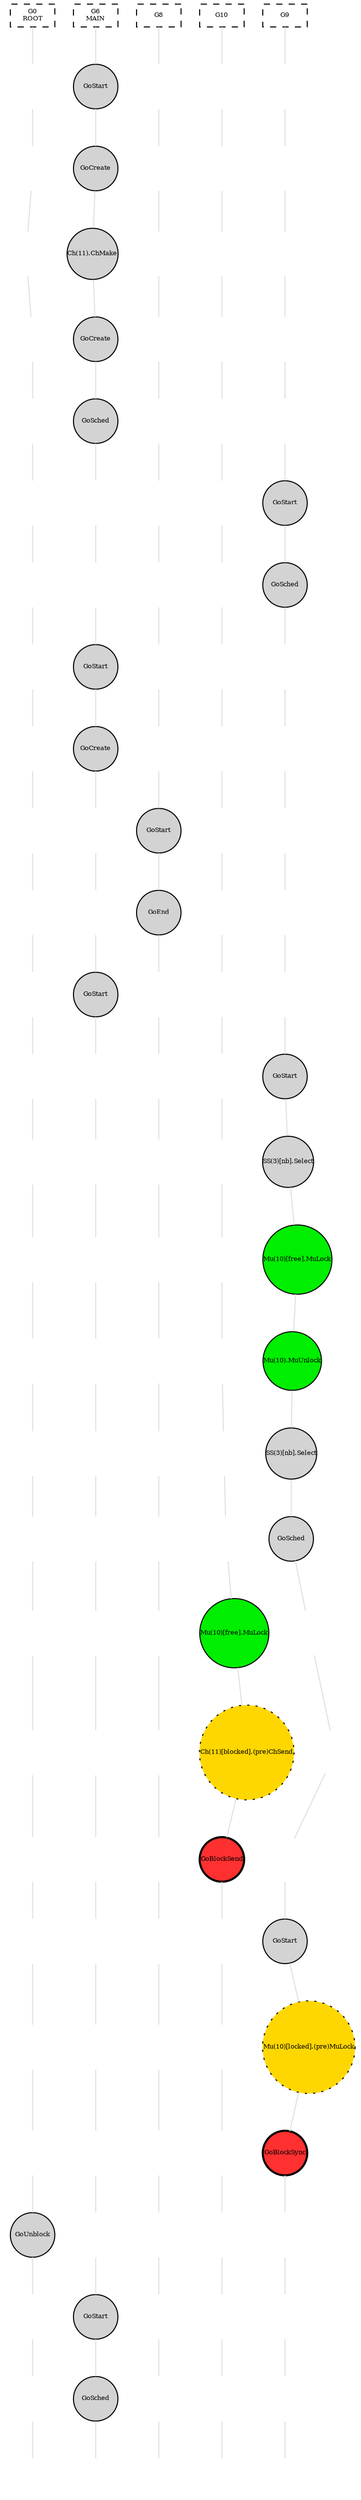 digraph G{
	rankdir=TB
	subgraph{
		node [margin=0 fontsize=6 width=0.6 height=0.3 shape=box style=dashed fixedsize=true]
		rank=same;
		rankdir=LR
		"-1,0" [label="G0\nROOT"]
		"-1,1" [label="G6\nMAIN"]
		"-1,2" [label="G8"]
		"-1,3" [label="G10"]
		"-1,4" [label="G9"]

		edge [dir=none, style=invis]
		"-1,0" -> "-1,1"
		"-1,1" -> "-1,2"
		"-1,2" -> "-1,3"
		"-1,3" -> "-1,4"	}

	subgraph{
		node [margin=0 fontsize=6 width=0.6 shape=circle style=invis]
		rank=same;
		rankdir=LR

		"0,0" 
		"0,1" [label="GoStart",style=filled]
		"0,2" 
		"0,3" 
		"0,4" 

		edge [dir=none, style=invis]
		"0,0" -> "0,1"
		"0,1" -> "0,2"
		"0,2" -> "0,3"
		"0,3" -> "0,4"	}

	subgraph{
		node [margin=0 fontsize=6 width=0.6 shape=circle style=invis]
		rank=same;
		rankdir=LR

		"1,0" 
		"1,1" [label="GoCreate",style=filled]
		"1,2" 
		"1,3" 
		"1,4" 

		edge [dir=none, style=invis]
		"1,0" -> "1,1"
		"1,1" -> "1,2"
		"1,2" -> "1,3"
		"1,3" -> "1,4"	}

	subgraph{
		node [margin=0 fontsize=6 width=0.6 shape=circle style=invis]
		rank=same;
		rankdir=LR

		"2,0" 
		"2,1" [label="Ch(11).ChMake",style=filled]
		"2,2" 
		"2,3" 
		"2,4" 

		edge [dir=none, style=invis]
		"2,0" -> "2,1"
		"2,1" -> "2,2"
		"2,2" -> "2,3"
		"2,3" -> "2,4"	}

	subgraph{
		node [margin=0 fontsize=6 width=0.6 shape=circle style=invis]
		rank=same;
		rankdir=LR

		"3,0" 
		"3,1" [label="GoCreate",style=filled]
		"3,2" 
		"3,3" 
		"3,4" 

		edge [dir=none, style=invis]
		"3,0" -> "3,1"
		"3,1" -> "3,2"
		"3,2" -> "3,3"
		"3,3" -> "3,4"	}

	subgraph{
		node [margin=0 fontsize=6 width=0.6 shape=circle style=invis]
		rank=same;
		rankdir=LR

		"4,0" 
		"4,1" [label="GoSched",style=filled]
		"4,2" 
		"4,3" 
		"4,4" 

		edge [dir=none, style=invis]
		"4,0" -> "4,1"
		"4,1" -> "4,2"
		"4,2" -> "4,3"
		"4,3" -> "4,4"	}

	subgraph{
		node [margin=0 fontsize=6 width=0.6 shape=circle style=invis]
		rank=same;
		rankdir=LR

		"5,0" 
		"5,1" 
		"5,2" 
		"5,3" 
		"5,4" [label="GoStart",style=filled]

		edge [dir=none, style=invis]
		"5,0" -> "5,1"
		"5,1" -> "5,2"
		"5,2" -> "5,3"
		"5,3" -> "5,4"	}

	subgraph{
		node [margin=0 fontsize=6 width=0.6 shape=circle style=invis]
		rank=same;
		rankdir=LR

		"6,0" 
		"6,1" 
		"6,2" 
		"6,3" 
		"6,4" [label="GoSched",style=filled]

		edge [dir=none, style=invis]
		"6,0" -> "6,1"
		"6,1" -> "6,2"
		"6,2" -> "6,3"
		"6,3" -> "6,4"	}

	subgraph{
		node [margin=0 fontsize=6 width=0.6 shape=circle style=invis]
		rank=same;
		rankdir=LR

		"7,0" 
		"7,1" [label="GoStart",style=filled]
		"7,2" 
		"7,3" 
		"7,4" 

		edge [dir=none, style=invis]
		"7,0" -> "7,1"
		"7,1" -> "7,2"
		"7,2" -> "7,3"
		"7,3" -> "7,4"	}

	subgraph{
		node [margin=0 fontsize=6 width=0.6 shape=circle style=invis]
		rank=same;
		rankdir=LR

		"8,0" 
		"8,1" [label="GoCreate",style=filled]
		"8,2" 
		"8,3" 
		"8,4" 

		edge [dir=none, style=invis]
		"8,0" -> "8,1"
		"8,1" -> "8,2"
		"8,2" -> "8,3"
		"8,3" -> "8,4"	}

	subgraph{
		node [margin=0 fontsize=6 width=0.6 shape=circle style=invis]
		rank=same;
		rankdir=LR

		"9,0" 
		"9,1" 
		"9,2" [label="GoStart",style=filled]
		"9,3" 
		"9,4" 

		edge [dir=none, style=invis]
		"9,0" -> "9,1"
		"9,1" -> "9,2"
		"9,2" -> "9,3"
		"9,3" -> "9,4"	}

	subgraph{
		node [margin=0 fontsize=6 width=0.6 shape=circle style=invis]
		rank=same;
		rankdir=LR

		"10,0" 
		"10,1" 
		"10,2" [label="GoEnd",style=filled]
		"10,3" 
		"10,4" 

		edge [dir=none, style=invis]
		"10,0" -> "10,1"
		"10,1" -> "10,2"
		"10,2" -> "10,3"
		"10,3" -> "10,4"	}

	subgraph{
		node [margin=0 fontsize=6 width=0.6 shape=circle style=invis]
		rank=same;
		rankdir=LR

		"11,0" 
		"11,1" [label="GoStart",style=filled]
		"11,2" 
		"11,3" 
		"11,4" 

		edge [dir=none, style=invis]
		"11,0" -> "11,1"
		"11,1" -> "11,2"
		"11,2" -> "11,3"
		"11,3" -> "11,4"	}

	subgraph{
		node [margin=0 fontsize=6 width=0.6 shape=circle style=invis]
		rank=same;
		rankdir=LR

		"12,0" 
		"12,1" 
		"12,2" 
		"12,3" 
		"12,4" [label="GoStart",style=filled]

		edge [dir=none, style=invis]
		"12,0" -> "12,1"
		"12,1" -> "12,2"
		"12,2" -> "12,3"
		"12,3" -> "12,4"	}

	subgraph{
		node [margin=0 fontsize=6 width=0.6 shape=circle style=invis]
		rank=same;
		rankdir=LR

		"13,0" 
		"13,1" 
		"13,2" 
		"13,3" 
		"13,4" [label="SS(3)[nb].Select",style=filled]

		edge [dir=none, style=invis]
		"13,0" -> "13,1"
		"13,1" -> "13,2"
		"13,2" -> "13,3"
		"13,3" -> "13,4"	}

	subgraph{
		node [margin=0 fontsize=6 width=0.6 shape=circle style=invis]
		rank=same;
		rankdir=LR

		"14,0" 
		"14,1" 
		"14,2" 
		"14,3" 
		"14,4" [label="Mu(10)[free].MuLock",style="filled", fillcolor=green2]

		edge [dir=none, style=invis]
		"14,0" -> "14,1"
		"14,1" -> "14,2"
		"14,2" -> "14,3"
		"14,3" -> "14,4"	}

	subgraph{
		node [margin=0 fontsize=6 width=0.6 shape=circle style=invis]
		rank=same;
		rankdir=LR

		"15,0" 
		"15,1" 
		"15,2" 
		"15,3" 
		"15,4" [label="Mu(10).MuUnlock",style="filled", fillcolor=green2]

		edge [dir=none, style=invis]
		"15,0" -> "15,1"
		"15,1" -> "15,2"
		"15,2" -> "15,3"
		"15,3" -> "15,4"	}

	subgraph{
		node [margin=0 fontsize=6 width=0.6 shape=circle style=invis]
		rank=same;
		rankdir=LR

		"16,0" 
		"16,1" 
		"16,2" 
		"16,3" 
		"16,4" [label="SS(3)[nb].Select",style=filled]

		edge [dir=none, style=invis]
		"16,0" -> "16,1"
		"16,1" -> "16,2"
		"16,2" -> "16,3"
		"16,3" -> "16,4"	}

	subgraph{
		node [margin=0 fontsize=6 width=0.6 shape=circle style=invis]
		rank=same;
		rankdir=LR

		"17,0" 
		"17,1" 
		"17,2" 
		"17,3" 
		"17,4" [label="GoSched",style=filled]

		edge [dir=none, style=invis]
		"17,0" -> "17,1"
		"17,1" -> "17,2"
		"17,2" -> "17,3"
		"17,3" -> "17,4"	}

	subgraph{
		node [margin=0 fontsize=6 width=0.6 shape=circle style=invis]
		rank=same;
		rankdir=LR

		"18,0" 
		"18,1" 
		"18,2" 
		"18,3" [label="Mu(10)[free].MuLock",style="filled", fillcolor=green2]
		"18,4" 

		edge [dir=none, style=invis]
		"18,0" -> "18,1"
		"18,1" -> "18,2"
		"18,2" -> "18,3"
		"18,3" -> "18,4"	}

	subgraph{
		node [margin=0 fontsize=6 width=0.6 shape=circle style=invis]
		rank=same;
		rankdir=LR

		"19,0" 
		"19,1" 
		"19,2" 
		"19,3" [label="Ch(11)[blocked].(pre)ChSend",style="dotted,filled", fillcolor=gold]
		"19,4" 

		edge [dir=none, style=invis]
		"19,0" -> "19,1"
		"19,1" -> "19,2"
		"19,2" -> "19,3"
		"19,3" -> "19,4"	}

	subgraph{
		node [margin=0 fontsize=6 width=0.6 shape=circle style=invis]
		rank=same;
		rankdir=LR

		"20,0" 
		"20,1" 
		"20,2" 
		"20,3" [label="GoBlockSend",style="bold,filled", fillcolor=firebrick1]
		"20,4" 

		edge [dir=none, style=invis]
		"20,0" -> "20,1"
		"20,1" -> "20,2"
		"20,2" -> "20,3"
		"20,3" -> "20,4"	}

	subgraph{
		node [margin=0 fontsize=6 width=0.6 shape=circle style=invis]
		rank=same;
		rankdir=LR

		"21,0" 
		"21,1" 
		"21,2" 
		"21,3" 
		"21,4" [label="GoStart",style=filled]

		edge [dir=none, style=invis]
		"21,0" -> "21,1"
		"21,1" -> "21,2"
		"21,2" -> "21,3"
		"21,3" -> "21,4"	}

	subgraph{
		node [margin=0 fontsize=6 width=0.6 shape=circle style=invis]
		rank=same;
		rankdir=LR

		"22,0" 
		"22,1" 
		"22,2" 
		"22,3" 
		"22,4" [label="Mu(10)[locked].(pre)MuLock",style="dotted,filled", fillcolor=gold]

		edge [dir=none, style=invis]
		"22,0" -> "22,1"
		"22,1" -> "22,2"
		"22,2" -> "22,3"
		"22,3" -> "22,4"	}

	subgraph{
		node [margin=0 fontsize=6 width=0.6 shape=circle style=invis]
		rank=same;
		rankdir=LR

		"23,0" 
		"23,1" 
		"23,2" 
		"23,3" 
		"23,4" [label="GoBlockSync",style="bold,filled", fillcolor=firebrick1]

		edge [dir=none, style=invis]
		"23,0" -> "23,1"
		"23,1" -> "23,2"
		"23,2" -> "23,3"
		"23,3" -> "23,4"	}

	subgraph{
		node [margin=0 fontsize=6 width=0.6 shape=circle style=invis]
		rank=same;
		rankdir=LR

		"24,0" [label="GoUnblock",style=filled]
		"24,1" 
		"24,2" 
		"24,3" 
		"24,4" 

		edge [dir=none, style=invis]
		"24,0" -> "24,1"
		"24,1" -> "24,2"
		"24,2" -> "24,3"
		"24,3" -> "24,4"	}

	subgraph{
		node [margin=0 fontsize=6 width=0.6 shape=circle style=invis]
		rank=same;
		rankdir=LR

		"25,0" 
		"25,1" [label="GoStart",style=filled]
		"25,2" 
		"25,3" 
		"25,4" 

		edge [dir=none, style=invis]
		"25,0" -> "25,1"
		"25,1" -> "25,2"
		"25,2" -> "25,3"
		"25,3" -> "25,4"	}

	subgraph{
		node [margin=0 fontsize=6 width=0.6 shape=circle style=invis]
		rank=same;
		rankdir=LR

		"26,0" 
		"26,1" [label="GoSched",style=filled]
		"26,2" 
		"26,3" 
		"26,4" 

		edge [dir=none, style=invis]
		"26,0" -> "26,1"
		"26,1" -> "26,2"
		"26,2" -> "26,3"
		"26,3" -> "26,4"	}

	subgraph{
		node [margin=0 fontsize=6 width=0.6 shape=box style=invis]
		rank=same;
		rankdir=LR
		"x,0"
		"x,1"
		"x,2"
		"x,3"
		"x,4"

		edge [dir=none, style=invis]
		"x,0" -> "x,1"
		"x,1" -> "x,2"
		"x,2" -> "x,3"
		"x,3" -> "x,4"	}

	edge [dir=none, color=gray88]
	"-1,0" -> "0,0"

	"0,0" -> "1,0"

	"1,0" -> "2,0"

	"2,0" -> "3,0"

	"3,0" -> "4,0"

	"4,0" -> "5,0"

	"5,0" -> "6,0"

	"6,0" -> "7,0"

	"7,0" -> "8,0"

	"8,0" -> "9,0"

	"9,0" -> "10,0"

	"10,0" -> "11,0"

	"11,0" -> "12,0"

	"12,0" -> "13,0"

	"13,0" -> "14,0"

	"14,0" -> "15,0"

	"15,0" -> "16,0"

	"16,0" -> "17,0"

	"17,0" -> "18,0"

	"18,0" -> "19,0"

	"19,0" -> "20,0"

	"20,0" -> "21,0"

	"21,0" -> "22,0"

	"22,0" -> "23,0"

	"23,0" -> "24,0"

	"24,0" -> "25,0"

	"25,0" -> "26,0"

	"26,0" -> "x,0"

	"-1,1" -> "0,1"

	"0,1" -> "1,1"

	"1,1" -> "2,1"

	"2,1" -> "3,1"

	"3,1" -> "4,1"

	"4,1" -> "5,1"

	"5,1" -> "6,1"

	"6,1" -> "7,1"

	"7,1" -> "8,1"

	"8,1" -> "9,1"

	"9,1" -> "10,1"

	"10,1" -> "11,1"

	"11,1" -> "12,1"

	"12,1" -> "13,1"

	"13,1" -> "14,1"

	"14,1" -> "15,1"

	"15,1" -> "16,1"

	"16,1" -> "17,1"

	"17,1" -> "18,1"

	"18,1" -> "19,1"

	"19,1" -> "20,1"

	"20,1" -> "21,1"

	"21,1" -> "22,1"

	"22,1" -> "23,1"

	"23,1" -> "24,1"

	"24,1" -> "25,1"

	"25,1" -> "26,1"

	"26,1" -> "x,1"

	"-1,2" -> "0,2"

	"0,2" -> "1,2"

	"1,2" -> "2,2"

	"2,2" -> "3,2"

	"3,2" -> "4,2"

	"4,2" -> "5,2"

	"5,2" -> "6,2"

	"6,2" -> "7,2"

	"7,2" -> "8,2"

	"8,2" -> "9,2"

	"9,2" -> "10,2"

	"10,2" -> "11,2"

	"11,2" -> "12,2"

	"12,2" -> "13,2"

	"13,2" -> "14,2"

	"14,2" -> "15,2"

	"15,2" -> "16,2"

	"16,2" -> "17,2"

	"17,2" -> "18,2"

	"18,2" -> "19,2"

	"19,2" -> "20,2"

	"20,2" -> "21,2"

	"21,2" -> "22,2"

	"22,2" -> "23,2"

	"23,2" -> "24,2"

	"24,2" -> "25,2"

	"25,2" -> "26,2"

	"26,2" -> "x,2"

	"-1,3" -> "0,3"

	"0,3" -> "1,3"

	"1,3" -> "2,3"

	"2,3" -> "3,3"

	"3,3" -> "4,3"

	"4,3" -> "5,3"

	"5,3" -> "6,3"

	"6,3" -> "7,3"

	"7,3" -> "8,3"

	"8,3" -> "9,3"

	"9,3" -> "10,3"

	"10,3" -> "11,3"

	"11,3" -> "12,3"

	"12,3" -> "13,3"

	"13,3" -> "14,3"

	"14,3" -> "15,3"

	"15,3" -> "16,3"

	"16,3" -> "17,3"

	"17,3" -> "18,3"

	"18,3" -> "19,3"

	"19,3" -> "20,3"

	"20,3" -> "21,3"

	"21,3" -> "22,3"

	"22,3" -> "23,3"

	"23,3" -> "24,3"

	"24,3" -> "25,3"

	"25,3" -> "26,3"

	"26,3" -> "x,3"

	"-1,4" -> "0,4"

	"0,4" -> "1,4"

	"1,4" -> "2,4"

	"2,4" -> "3,4"

	"3,4" -> "4,4"

	"4,4" -> "5,4"

	"5,4" -> "6,4"

	"6,4" -> "7,4"

	"7,4" -> "8,4"

	"8,4" -> "9,4"

	"9,4" -> "10,4"

	"10,4" -> "11,4"

	"11,4" -> "12,4"

	"12,4" -> "13,4"

	"13,4" -> "14,4"

	"14,4" -> "15,4"

	"15,4" -> "16,4"

	"16,4" -> "17,4"

	"17,4" -> "18,4"

	"18,4" -> "19,4"

	"19,4" -> "20,4"

	"20,4" -> "21,4"

	"21,4" -> "22,4"

	"22,4" -> "23,4"

	"23,4" -> "24,4"

	"24,4" -> "25,4"

	"25,4" -> "26,4"

	"26,4" -> "x,4"

}
